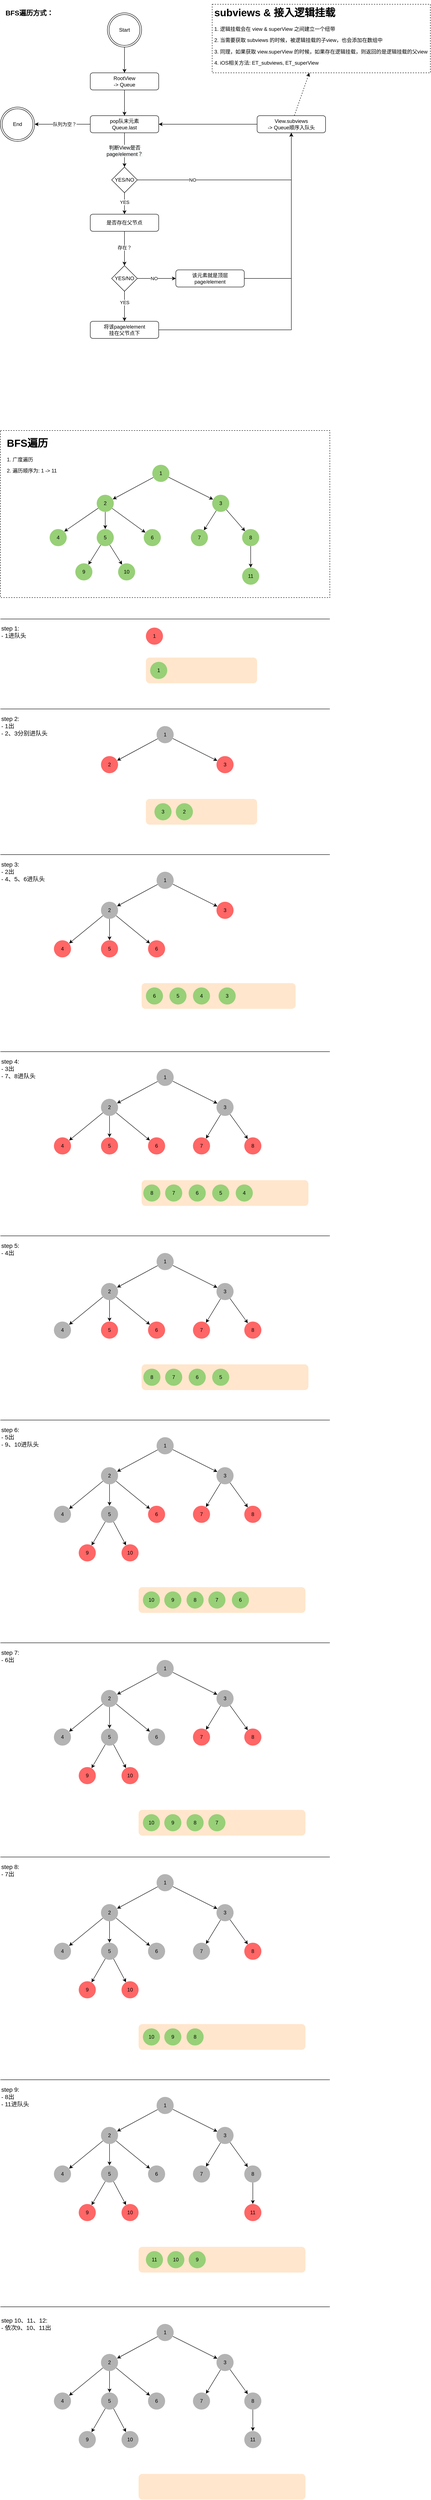 <mxfile version="14.4.6" type="github">
  <diagram id="VYMUzPChVgCTFLQNsk6v" name="Page-1">
    <mxGraphModel dx="2031" dy="2300" grid="1" gridSize="10" guides="1" tooltips="1" connect="1" arrows="1" fold="1" page="1" pageScale="1" pageWidth="827" pageHeight="1169" math="0" shadow="0">
      <root>
        <mxCell id="0" />
        <mxCell id="1" parent="0" />
        <mxCell id="cyA3pmxKQOGwFD6kIu9t-270" value="" style="rounded=0;whiteSpace=wrap;html=1;dashed=1;strokeColor=#000000;fillColor=none;" vertex="1" parent="1">
          <mxGeometry x="40" y="800" width="770" height="390" as="geometry" />
        </mxCell>
        <mxCell id="CzlUhov0SnCZU1POkyCt-3" style="edgeStyle=orthogonalEdgeStyle;rounded=0;orthogonalLoop=1;jettySize=auto;html=1;" parent="1" source="CzlUhov0SnCZU1POkyCt-1" target="CzlUhov0SnCZU1POkyCt-2" edge="1">
          <mxGeometry relative="1" as="geometry" />
        </mxCell>
        <mxCell id="CzlUhov0SnCZU1POkyCt-1" value="Start" style="ellipse;shape=doubleEllipse;whiteSpace=wrap;html=1;aspect=fixed;" parent="1" vertex="1">
          <mxGeometry x="290" y="-175" width="80" height="80" as="geometry" />
        </mxCell>
        <mxCell id="CzlUhov0SnCZU1POkyCt-9" style="edgeStyle=orthogonalEdgeStyle;rounded=0;orthogonalLoop=1;jettySize=auto;html=1;" parent="1" source="CzlUhov0SnCZU1POkyCt-2" target="CzlUhov0SnCZU1POkyCt-4" edge="1">
          <mxGeometry relative="1" as="geometry" />
        </mxCell>
        <mxCell id="CzlUhov0SnCZU1POkyCt-2" value="RootView&lt;br&gt;-&amp;gt; Queue" style="rounded=1;whiteSpace=wrap;html=1;" parent="1" vertex="1">
          <mxGeometry x="250" y="-35" width="160" height="40" as="geometry" />
        </mxCell>
        <mxCell id="CzlUhov0SnCZU1POkyCt-7" style="edgeStyle=orthogonalEdgeStyle;rounded=0;orthogonalLoop=1;jettySize=auto;html=1;" parent="1" source="CzlUhov0SnCZU1POkyCt-4" target="CzlUhov0SnCZU1POkyCt-6" edge="1">
          <mxGeometry relative="1" as="geometry" />
        </mxCell>
        <mxCell id="CzlUhov0SnCZU1POkyCt-8" value="&lt;span style=&quot;font-size: 12px ; font-family: &amp;#34;helvetica&amp;#34; ; background-color: rgb(248 , 249 , 250)&quot;&gt;判断View是否&lt;/span&gt;&lt;br style=&quot;font-size: 12px ; font-family: &amp;#34;helvetica&amp;#34; ; background-color: rgb(248 , 249 , 250)&quot;&gt;&lt;span style=&quot;font-size: 12px ; font-family: &amp;#34;helvetica&amp;#34; ; background-color: rgb(248 , 249 , 250)&quot;&gt;page/element？&lt;/span&gt;" style="edgeLabel;html=1;align=center;verticalAlign=middle;resizable=0;points=[];" parent="CzlUhov0SnCZU1POkyCt-7" vertex="1" connectable="0">
          <mxGeometry x="-0.164" y="-1" relative="1" as="geometry">
            <mxPoint x="1" y="8" as="offset" />
          </mxGeometry>
        </mxCell>
        <mxCell id="CzlUhov0SnCZU1POkyCt-36" style="edgeStyle=elbowEdgeStyle;rounded=0;orthogonalLoop=1;jettySize=auto;elbow=vertical;html=1;" parent="1" source="CzlUhov0SnCZU1POkyCt-4" target="CzlUhov0SnCZU1POkyCt-35" edge="1">
          <mxGeometry relative="1" as="geometry" />
        </mxCell>
        <mxCell id="CzlUhov0SnCZU1POkyCt-37" value="队列为空？" style="edgeLabel;html=1;align=center;verticalAlign=middle;resizable=0;points=[];" parent="CzlUhov0SnCZU1POkyCt-36" vertex="1" connectable="0">
          <mxGeometry x="0.251" relative="1" as="geometry">
            <mxPoint x="21.67" y="-0.33" as="offset" />
          </mxGeometry>
        </mxCell>
        <mxCell id="CzlUhov0SnCZU1POkyCt-4" value="pop队末元素&lt;br&gt;Queue.last" style="rounded=1;whiteSpace=wrap;html=1;" parent="1" vertex="1">
          <mxGeometry x="250" y="65" width="160" height="40" as="geometry" />
        </mxCell>
        <mxCell id="CzlUhov0SnCZU1POkyCt-11" style="rounded=0;orthogonalLoop=1;jettySize=auto;html=1;edgeStyle=elbowEdgeStyle;elbow=vertical;entryX=0.5;entryY=0;entryDx=0;entryDy=0;" parent="1" source="CzlUhov0SnCZU1POkyCt-6" target="CzlUhov0SnCZU1POkyCt-20" edge="1">
          <mxGeometry relative="1" as="geometry">
            <mxPoint x="330" y="295" as="targetPoint" />
          </mxGeometry>
        </mxCell>
        <mxCell id="CzlUhov0SnCZU1POkyCt-12" value="YES" style="edgeLabel;html=1;align=center;verticalAlign=middle;resizable=0;points=[];" parent="CzlUhov0SnCZU1POkyCt-11" vertex="1" connectable="0">
          <mxGeometry x="-0.114" relative="1" as="geometry">
            <mxPoint as="offset" />
          </mxGeometry>
        </mxCell>
        <mxCell id="CzlUhov0SnCZU1POkyCt-52" style="edgeStyle=elbowEdgeStyle;rounded=0;orthogonalLoop=1;jettySize=auto;elbow=vertical;html=1;" parent="1" source="CzlUhov0SnCZU1POkyCt-6" target="CzlUhov0SnCZU1POkyCt-16" edge="1">
          <mxGeometry relative="1" as="geometry">
            <Array as="points">
              <mxPoint x="460" y="215" />
            </Array>
          </mxGeometry>
        </mxCell>
        <mxCell id="CzlUhov0SnCZU1POkyCt-53" value="NO" style="edgeLabel;html=1;align=center;verticalAlign=middle;resizable=0;points=[];" parent="CzlUhov0SnCZU1POkyCt-52" vertex="1" connectable="0">
          <mxGeometry x="-0.453" y="1" relative="1" as="geometry">
            <mxPoint y="1" as="offset" />
          </mxGeometry>
        </mxCell>
        <mxCell id="CzlUhov0SnCZU1POkyCt-6" value="YES/NO" style="rhombus;whiteSpace=wrap;html=1;" parent="1" vertex="1">
          <mxGeometry x="300" y="185" width="60" height="60" as="geometry" />
        </mxCell>
        <mxCell id="CzlUhov0SnCZU1POkyCt-27" style="edgeStyle=elbowEdgeStyle;rounded=0;orthogonalLoop=1;jettySize=auto;elbow=vertical;html=1;" parent="1" source="CzlUhov0SnCZU1POkyCt-16" target="CzlUhov0SnCZU1POkyCt-4" edge="1">
          <mxGeometry relative="1" as="geometry" />
        </mxCell>
        <mxCell id="cyA3pmxKQOGwFD6kIu9t-274" style="edgeStyle=none;rounded=0;orthogonalLoop=1;jettySize=auto;html=1;dashed=1;" edge="1" parent="1" source="CzlUhov0SnCZU1POkyCt-16" target="cyA3pmxKQOGwFD6kIu9t-273">
          <mxGeometry relative="1" as="geometry" />
        </mxCell>
        <mxCell id="CzlUhov0SnCZU1POkyCt-16" value="View.subviews&lt;br&gt;-&amp;gt; Queue顺序入队头" style="rounded=1;whiteSpace=wrap;html=1;" parent="1" vertex="1">
          <mxGeometry x="640" y="65" width="160" height="40" as="geometry" />
        </mxCell>
        <mxCell id="CzlUhov0SnCZU1POkyCt-22" style="edgeStyle=elbowEdgeStyle;rounded=0;orthogonalLoop=1;jettySize=auto;elbow=horizontal;html=1;" parent="1" source="CzlUhov0SnCZU1POkyCt-20" target="CzlUhov0SnCZU1POkyCt-21" edge="1">
          <mxGeometry relative="1" as="geometry" />
        </mxCell>
        <mxCell id="CzlUhov0SnCZU1POkyCt-24" value="存在？" style="edgeLabel;html=1;align=center;verticalAlign=middle;resizable=0;points=[];" parent="CzlUhov0SnCZU1POkyCt-22" vertex="1" connectable="0">
          <mxGeometry x="-0.276" relative="1" as="geometry">
            <mxPoint x="-0.03" y="8.62" as="offset" />
          </mxGeometry>
        </mxCell>
        <mxCell id="CzlUhov0SnCZU1POkyCt-20" value="是否存在父节点" style="rounded=1;whiteSpace=wrap;html=1;" parent="1" vertex="1">
          <mxGeometry x="250" y="295" width="160" height="40" as="geometry" />
        </mxCell>
        <mxCell id="CzlUhov0SnCZU1POkyCt-26" style="edgeStyle=elbowEdgeStyle;rounded=0;orthogonalLoop=1;jettySize=auto;elbow=vertical;html=1;" parent="1" source="CzlUhov0SnCZU1POkyCt-21" target="CzlUhov0SnCZU1POkyCt-25" edge="1">
          <mxGeometry relative="1" as="geometry" />
        </mxCell>
        <mxCell id="CzlUhov0SnCZU1POkyCt-30" value="YES" style="edgeLabel;html=1;align=center;verticalAlign=middle;resizable=0;points=[];" parent="CzlUhov0SnCZU1POkyCt-26" vertex="1" connectable="0">
          <mxGeometry x="-0.379" y="1" relative="1" as="geometry">
            <mxPoint x="-1" y="4.14" as="offset" />
          </mxGeometry>
        </mxCell>
        <mxCell id="CzlUhov0SnCZU1POkyCt-31" style="edgeStyle=elbowEdgeStyle;rounded=0;orthogonalLoop=1;jettySize=auto;elbow=vertical;html=1;" parent="1" source="CzlUhov0SnCZU1POkyCt-21" target="CzlUhov0SnCZU1POkyCt-28" edge="1">
          <mxGeometry relative="1" as="geometry" />
        </mxCell>
        <mxCell id="CzlUhov0SnCZU1POkyCt-32" value="NO" style="edgeLabel;html=1;align=center;verticalAlign=middle;resizable=0;points=[];" parent="CzlUhov0SnCZU1POkyCt-31" vertex="1" connectable="0">
          <mxGeometry x="-0.149" y="-2" relative="1" as="geometry">
            <mxPoint y="-2" as="offset" />
          </mxGeometry>
        </mxCell>
        <mxCell id="CzlUhov0SnCZU1POkyCt-21" value="YES/NO" style="rhombus;whiteSpace=wrap;html=1;" parent="1" vertex="1">
          <mxGeometry x="300" y="415" width="60" height="60" as="geometry" />
        </mxCell>
        <mxCell id="CzlUhov0SnCZU1POkyCt-34" style="edgeStyle=elbowEdgeStyle;rounded=0;orthogonalLoop=1;jettySize=auto;elbow=vertical;html=1;entryX=0.5;entryY=1;entryDx=0;entryDy=0;" parent="1" source="CzlUhov0SnCZU1POkyCt-25" target="CzlUhov0SnCZU1POkyCt-16" edge="1">
          <mxGeometry relative="1" as="geometry">
            <Array as="points">
              <mxPoint x="550" y="565" />
              <mxPoint x="620" y="635" />
              <mxPoint x="530" y="665" />
            </Array>
          </mxGeometry>
        </mxCell>
        <mxCell id="CzlUhov0SnCZU1POkyCt-25" value="将该page/element&lt;br&gt;挂在父节点下" style="rounded=1;whiteSpace=wrap;html=1;" parent="1" vertex="1">
          <mxGeometry x="250" y="545" width="160" height="40" as="geometry" />
        </mxCell>
        <mxCell id="CzlUhov0SnCZU1POkyCt-33" style="edgeStyle=elbowEdgeStyle;rounded=0;orthogonalLoop=1;jettySize=auto;elbow=vertical;html=1;entryX=0.5;entryY=1;entryDx=0;entryDy=0;" parent="1" source="CzlUhov0SnCZU1POkyCt-28" target="CzlUhov0SnCZU1POkyCt-16" edge="1">
          <mxGeometry relative="1" as="geometry">
            <Array as="points">
              <mxPoint x="620" y="445" />
              <mxPoint x="660" y="515" />
              <mxPoint x="680" y="565" />
            </Array>
          </mxGeometry>
        </mxCell>
        <mxCell id="CzlUhov0SnCZU1POkyCt-28" value="该元素就是顶层&lt;br&gt;page/element" style="rounded=1;whiteSpace=wrap;html=1;" parent="1" vertex="1">
          <mxGeometry x="450" y="425" width="160" height="40" as="geometry" />
        </mxCell>
        <mxCell id="CzlUhov0SnCZU1POkyCt-35" value="End" style="ellipse;shape=doubleEllipse;whiteSpace=wrap;html=1;aspect=fixed;" parent="1" vertex="1">
          <mxGeometry x="40" y="45" width="80" height="80" as="geometry" />
        </mxCell>
        <mxCell id="cyA3pmxKQOGwFD6kIu9t-1" value="&lt;b&gt;&lt;font style=&quot;font-size: 16px&quot;&gt;BFS遍历方式：&lt;/font&gt;&lt;/b&gt;" style="text;html=1;strokeColor=none;fillColor=none;align=left;verticalAlign=middle;whiteSpace=wrap;rounded=0;" vertex="1" parent="1">
          <mxGeometry x="50" y="-195" width="140" height="40" as="geometry" />
        </mxCell>
        <mxCell id="cyA3pmxKQOGwFD6kIu9t-2" value="1" style="ellipse;whiteSpace=wrap;html=1;aspect=fixed;strokeColor=none;fillColor=#FF6666;" vertex="1" parent="1">
          <mxGeometry x="380" y="1260" width="40" height="40" as="geometry" />
        </mxCell>
        <mxCell id="cyA3pmxKQOGwFD6kIu9t-4" value="" style="rounded=1;whiteSpace=wrap;html=1;strokeColor=none;fillColor=#FFE6CC;" vertex="1" parent="1">
          <mxGeometry x="380" y="1330" width="260" height="60" as="geometry" />
        </mxCell>
        <mxCell id="cyA3pmxKQOGwFD6kIu9t-6" value="1" style="ellipse;whiteSpace=wrap;html=1;aspect=fixed;strokeColor=none;fillColor=#97D077;" vertex="1" parent="1">
          <mxGeometry x="390" y="1340" width="40" height="40" as="geometry" />
        </mxCell>
        <mxCell id="cyA3pmxKQOGwFD6kIu9t-7" value="&lt;font style=&quot;font-size: 14px&quot;&gt;step 1:&amp;nbsp; &lt;br&gt;- 1进队头&lt;/font&gt;" style="text;html=1;fillColor=none;align=left;verticalAlign=middle;whiteSpace=wrap;rounded=0;dashed=1;" vertex="1" parent="1">
          <mxGeometry x="40" y="1250" width="140" height="40" as="geometry" />
        </mxCell>
        <mxCell id="cyA3pmxKQOGwFD6kIu9t-19" style="rounded=0;orthogonalLoop=1;jettySize=auto;html=1;" edge="1" parent="1" source="cyA3pmxKQOGwFD6kIu9t-8" target="cyA3pmxKQOGwFD6kIu9t-9">
          <mxGeometry relative="1" as="geometry" />
        </mxCell>
        <mxCell id="cyA3pmxKQOGwFD6kIu9t-20" style="edgeStyle=none;rounded=0;orthogonalLoop=1;jettySize=auto;html=1;" edge="1" parent="1" source="cyA3pmxKQOGwFD6kIu9t-8" target="cyA3pmxKQOGwFD6kIu9t-10">
          <mxGeometry relative="1" as="geometry" />
        </mxCell>
        <mxCell id="cyA3pmxKQOGwFD6kIu9t-8" value="1" style="ellipse;whiteSpace=wrap;html=1;aspect=fixed;strokeColor=none;fillColor=#97D077;" vertex="1" parent="1">
          <mxGeometry x="395" y="880" width="40" height="40" as="geometry" />
        </mxCell>
        <mxCell id="cyA3pmxKQOGwFD6kIu9t-21" style="edgeStyle=none;rounded=0;orthogonalLoop=1;jettySize=auto;html=1;entryX=1;entryY=0;entryDx=0;entryDy=0;" edge="1" parent="1" source="cyA3pmxKQOGwFD6kIu9t-9" target="cyA3pmxKQOGwFD6kIu9t-11">
          <mxGeometry relative="1" as="geometry" />
        </mxCell>
        <mxCell id="cyA3pmxKQOGwFD6kIu9t-22" style="edgeStyle=none;rounded=0;orthogonalLoop=1;jettySize=auto;html=1;entryX=0.5;entryY=0;entryDx=0;entryDy=0;" edge="1" parent="1" source="cyA3pmxKQOGwFD6kIu9t-9" target="cyA3pmxKQOGwFD6kIu9t-12">
          <mxGeometry relative="1" as="geometry" />
        </mxCell>
        <mxCell id="cyA3pmxKQOGwFD6kIu9t-23" style="edgeStyle=none;rounded=0;orthogonalLoop=1;jettySize=auto;html=1;" edge="1" parent="1" source="cyA3pmxKQOGwFD6kIu9t-9" target="cyA3pmxKQOGwFD6kIu9t-13">
          <mxGeometry relative="1" as="geometry" />
        </mxCell>
        <mxCell id="cyA3pmxKQOGwFD6kIu9t-9" value="2" style="ellipse;whiteSpace=wrap;html=1;aspect=fixed;strokeColor=none;fillColor=#97D077;" vertex="1" parent="1">
          <mxGeometry x="265" y="950" width="40" height="40" as="geometry" />
        </mxCell>
        <mxCell id="cyA3pmxKQOGwFD6kIu9t-24" style="edgeStyle=none;rounded=0;orthogonalLoop=1;jettySize=auto;html=1;" edge="1" parent="1" source="cyA3pmxKQOGwFD6kIu9t-10" target="cyA3pmxKQOGwFD6kIu9t-14">
          <mxGeometry relative="1" as="geometry" />
        </mxCell>
        <mxCell id="cyA3pmxKQOGwFD6kIu9t-25" style="edgeStyle=none;rounded=0;orthogonalLoop=1;jettySize=auto;html=1;" edge="1" parent="1" source="cyA3pmxKQOGwFD6kIu9t-10" target="cyA3pmxKQOGwFD6kIu9t-15">
          <mxGeometry relative="1" as="geometry" />
        </mxCell>
        <mxCell id="cyA3pmxKQOGwFD6kIu9t-10" value="3" style="ellipse;whiteSpace=wrap;html=1;aspect=fixed;strokeColor=none;fillColor=#97D077;" vertex="1" parent="1">
          <mxGeometry x="535" y="950" width="40" height="40" as="geometry" />
        </mxCell>
        <mxCell id="cyA3pmxKQOGwFD6kIu9t-11" value="4" style="ellipse;whiteSpace=wrap;html=1;aspect=fixed;strokeColor=none;fillColor=#97D077;" vertex="1" parent="1">
          <mxGeometry x="155" y="1030" width="40" height="40" as="geometry" />
        </mxCell>
        <mxCell id="cyA3pmxKQOGwFD6kIu9t-26" style="edgeStyle=none;rounded=0;orthogonalLoop=1;jettySize=auto;html=1;" edge="1" parent="1" source="cyA3pmxKQOGwFD6kIu9t-12" target="cyA3pmxKQOGwFD6kIu9t-16">
          <mxGeometry relative="1" as="geometry" />
        </mxCell>
        <mxCell id="cyA3pmxKQOGwFD6kIu9t-28" style="edgeStyle=none;rounded=0;orthogonalLoop=1;jettySize=auto;html=1;" edge="1" parent="1" source="cyA3pmxKQOGwFD6kIu9t-12" target="cyA3pmxKQOGwFD6kIu9t-17">
          <mxGeometry relative="1" as="geometry" />
        </mxCell>
        <mxCell id="cyA3pmxKQOGwFD6kIu9t-12" value="5" style="ellipse;whiteSpace=wrap;html=1;aspect=fixed;strokeColor=none;fillColor=#97D077;" vertex="1" parent="1">
          <mxGeometry x="265" y="1030" width="40" height="40" as="geometry" />
        </mxCell>
        <mxCell id="cyA3pmxKQOGwFD6kIu9t-13" value="6" style="ellipse;whiteSpace=wrap;html=1;aspect=fixed;strokeColor=none;fillColor=#97D077;" vertex="1" parent="1">
          <mxGeometry x="375" y="1030" width="40" height="40" as="geometry" />
        </mxCell>
        <mxCell id="cyA3pmxKQOGwFD6kIu9t-14" value="7" style="ellipse;whiteSpace=wrap;html=1;aspect=fixed;strokeColor=none;fillColor=#97D077;" vertex="1" parent="1">
          <mxGeometry x="485" y="1030" width="40" height="40" as="geometry" />
        </mxCell>
        <mxCell id="cyA3pmxKQOGwFD6kIu9t-29" style="edgeStyle=none;rounded=0;orthogonalLoop=1;jettySize=auto;html=1;" edge="1" parent="1" source="cyA3pmxKQOGwFD6kIu9t-15" target="cyA3pmxKQOGwFD6kIu9t-18">
          <mxGeometry relative="1" as="geometry" />
        </mxCell>
        <mxCell id="cyA3pmxKQOGwFD6kIu9t-15" value="8" style="ellipse;whiteSpace=wrap;html=1;aspect=fixed;strokeColor=none;fillColor=#97D077;" vertex="1" parent="1">
          <mxGeometry x="605" y="1030" width="40" height="40" as="geometry" />
        </mxCell>
        <mxCell id="cyA3pmxKQOGwFD6kIu9t-16" value="9" style="ellipse;whiteSpace=wrap;html=1;aspect=fixed;strokeColor=none;fillColor=#97D077;" vertex="1" parent="1">
          <mxGeometry x="215" y="1110" width="40" height="40" as="geometry" />
        </mxCell>
        <mxCell id="cyA3pmxKQOGwFD6kIu9t-17" value="10" style="ellipse;whiteSpace=wrap;html=1;aspect=fixed;strokeColor=none;fillColor=#97D077;" vertex="1" parent="1">
          <mxGeometry x="315" y="1110" width="40" height="40" as="geometry" />
        </mxCell>
        <mxCell id="cyA3pmxKQOGwFD6kIu9t-18" value="11" style="ellipse;whiteSpace=wrap;html=1;aspect=fixed;strokeColor=none;fillColor=#97D077;" vertex="1" parent="1">
          <mxGeometry x="605" y="1120" width="40" height="40" as="geometry" />
        </mxCell>
        <mxCell id="cyA3pmxKQOGwFD6kIu9t-30" value="" style="endArrow=none;html=1;" edge="1" parent="1">
          <mxGeometry width="50" height="50" relative="1" as="geometry">
            <mxPoint x="40" y="1240" as="sourcePoint" />
            <mxPoint x="810" y="1240" as="targetPoint" />
          </mxGeometry>
        </mxCell>
        <mxCell id="cyA3pmxKQOGwFD6kIu9t-32" value="" style="rounded=1;whiteSpace=wrap;html=1;strokeColor=none;fillColor=#FFE6CC;" vertex="1" parent="1">
          <mxGeometry x="380" y="1660" width="260" height="60" as="geometry" />
        </mxCell>
        <mxCell id="cyA3pmxKQOGwFD6kIu9t-34" value="&lt;font style=&quot;font-size: 14px&quot;&gt;step 2:&amp;nbsp; &lt;br&gt;- 1出&lt;br&gt;- 2、3分别进队头&lt;/font&gt;" style="text;html=1;fillColor=none;align=left;verticalAlign=middle;whiteSpace=wrap;rounded=0;dashed=1;" vertex="1" parent="1">
          <mxGeometry x="40" y="1460" width="140" height="60" as="geometry" />
        </mxCell>
        <mxCell id="cyA3pmxKQOGwFD6kIu9t-35" value="" style="endArrow=none;html=1;" edge="1" parent="1">
          <mxGeometry width="50" height="50" relative="1" as="geometry">
            <mxPoint x="40" y="1450" as="sourcePoint" />
            <mxPoint x="810" y="1450" as="targetPoint" />
          </mxGeometry>
        </mxCell>
        <mxCell id="cyA3pmxKQOGwFD6kIu9t-36" style="rounded=0;orthogonalLoop=1;jettySize=auto;html=1;" edge="1" parent="1" source="cyA3pmxKQOGwFD6kIu9t-38" target="cyA3pmxKQOGwFD6kIu9t-42">
          <mxGeometry relative="1" as="geometry" />
        </mxCell>
        <mxCell id="cyA3pmxKQOGwFD6kIu9t-37" style="edgeStyle=none;rounded=0;orthogonalLoop=1;jettySize=auto;html=1;" edge="1" parent="1" source="cyA3pmxKQOGwFD6kIu9t-38" target="cyA3pmxKQOGwFD6kIu9t-45">
          <mxGeometry relative="1" as="geometry" />
        </mxCell>
        <mxCell id="cyA3pmxKQOGwFD6kIu9t-38" value="1" style="ellipse;whiteSpace=wrap;html=1;aspect=fixed;strokeColor=none;fillColor=#B3B3B3;" vertex="1" parent="1">
          <mxGeometry x="405" y="1490" width="40" height="40" as="geometry" />
        </mxCell>
        <mxCell id="cyA3pmxKQOGwFD6kIu9t-42" value="2" style="ellipse;whiteSpace=wrap;html=1;aspect=fixed;strokeColor=none;fillColor=#FF6666;" vertex="1" parent="1">
          <mxGeometry x="275" y="1560" width="40" height="40" as="geometry" />
        </mxCell>
        <mxCell id="cyA3pmxKQOGwFD6kIu9t-45" value="3" style="ellipse;whiteSpace=wrap;html=1;aspect=fixed;strokeColor=none;fillColor=#FF6666;" vertex="1" parent="1">
          <mxGeometry x="545" y="1560" width="40" height="40" as="geometry" />
        </mxCell>
        <mxCell id="cyA3pmxKQOGwFD6kIu9t-57" value="2" style="ellipse;whiteSpace=wrap;html=1;aspect=fixed;strokeColor=none;fillColor=#97D077;" vertex="1" parent="1">
          <mxGeometry x="450" y="1670" width="40" height="40" as="geometry" />
        </mxCell>
        <mxCell id="cyA3pmxKQOGwFD6kIu9t-58" value="3" style="ellipse;whiteSpace=wrap;html=1;aspect=fixed;strokeColor=none;fillColor=#97D077;" vertex="1" parent="1">
          <mxGeometry x="400" y="1670" width="40" height="40" as="geometry" />
        </mxCell>
        <mxCell id="cyA3pmxKQOGwFD6kIu9t-59" value="" style="rounded=1;whiteSpace=wrap;html=1;strokeColor=none;fillColor=#FFE6CC;" vertex="1" parent="1">
          <mxGeometry x="370" y="2090" width="360" height="60" as="geometry" />
        </mxCell>
        <mxCell id="cyA3pmxKQOGwFD6kIu9t-60" value="&lt;font style=&quot;font-size: 14px&quot;&gt;step 3:&amp;nbsp; &lt;br&gt;- 2出&lt;br&gt;- 4、5、6进队头&lt;/font&gt;" style="text;html=1;fillColor=none;align=left;verticalAlign=middle;whiteSpace=wrap;rounded=0;dashed=1;" vertex="1" parent="1">
          <mxGeometry x="40" y="1800" width="140" height="60" as="geometry" />
        </mxCell>
        <mxCell id="cyA3pmxKQOGwFD6kIu9t-61" value="" style="endArrow=none;html=1;" edge="1" parent="1">
          <mxGeometry width="50" height="50" relative="1" as="geometry">
            <mxPoint x="40" y="1790" as="sourcePoint" />
            <mxPoint x="810" y="1790" as="targetPoint" />
          </mxGeometry>
        </mxCell>
        <mxCell id="cyA3pmxKQOGwFD6kIu9t-62" style="rounded=0;orthogonalLoop=1;jettySize=auto;html=1;" edge="1" parent="1" source="cyA3pmxKQOGwFD6kIu9t-64" target="cyA3pmxKQOGwFD6kIu9t-65">
          <mxGeometry relative="1" as="geometry" />
        </mxCell>
        <mxCell id="cyA3pmxKQOGwFD6kIu9t-63" style="edgeStyle=none;rounded=0;orthogonalLoop=1;jettySize=auto;html=1;" edge="1" parent="1" source="cyA3pmxKQOGwFD6kIu9t-64" target="cyA3pmxKQOGwFD6kIu9t-66">
          <mxGeometry relative="1" as="geometry" />
        </mxCell>
        <mxCell id="cyA3pmxKQOGwFD6kIu9t-64" value="1" style="ellipse;whiteSpace=wrap;html=1;aspect=fixed;strokeColor=none;fillColor=#B3B3B3;" vertex="1" parent="1">
          <mxGeometry x="405" y="1830" width="40" height="40" as="geometry" />
        </mxCell>
        <mxCell id="cyA3pmxKQOGwFD6kIu9t-72" style="edgeStyle=none;rounded=0;orthogonalLoop=1;jettySize=auto;html=1;" edge="1" parent="1" source="cyA3pmxKQOGwFD6kIu9t-65" target="cyA3pmxKQOGwFD6kIu9t-70">
          <mxGeometry relative="1" as="geometry" />
        </mxCell>
        <mxCell id="cyA3pmxKQOGwFD6kIu9t-73" style="edgeStyle=none;rounded=0;orthogonalLoop=1;jettySize=auto;html=1;" edge="1" parent="1" source="cyA3pmxKQOGwFD6kIu9t-65" target="cyA3pmxKQOGwFD6kIu9t-69">
          <mxGeometry relative="1" as="geometry" />
        </mxCell>
        <mxCell id="cyA3pmxKQOGwFD6kIu9t-74" style="edgeStyle=none;rounded=0;orthogonalLoop=1;jettySize=auto;html=1;" edge="1" parent="1" source="cyA3pmxKQOGwFD6kIu9t-65" target="cyA3pmxKQOGwFD6kIu9t-71">
          <mxGeometry relative="1" as="geometry" />
        </mxCell>
        <mxCell id="cyA3pmxKQOGwFD6kIu9t-65" value="2" style="ellipse;whiteSpace=wrap;html=1;aspect=fixed;strokeColor=none;fillColor=#B3B3B3;" vertex="1" parent="1">
          <mxGeometry x="275" y="1900" width="40" height="40" as="geometry" />
        </mxCell>
        <mxCell id="cyA3pmxKQOGwFD6kIu9t-66" value="3" style="ellipse;whiteSpace=wrap;html=1;aspect=fixed;strokeColor=none;fillColor=#FF6666;" vertex="1" parent="1">
          <mxGeometry x="545" y="1900" width="40" height="40" as="geometry" />
        </mxCell>
        <mxCell id="cyA3pmxKQOGwFD6kIu9t-68" value="3" style="ellipse;whiteSpace=wrap;html=1;aspect=fixed;strokeColor=none;fillColor=#97D077;" vertex="1" parent="1">
          <mxGeometry x="550" y="2100" width="40" height="40" as="geometry" />
        </mxCell>
        <mxCell id="cyA3pmxKQOGwFD6kIu9t-69" value="4" style="ellipse;whiteSpace=wrap;html=1;aspect=fixed;strokeColor=none;fillColor=#FF6666;" vertex="1" parent="1">
          <mxGeometry x="165" y="1990" width="40" height="40" as="geometry" />
        </mxCell>
        <mxCell id="cyA3pmxKQOGwFD6kIu9t-70" value="5" style="ellipse;whiteSpace=wrap;html=1;aspect=fixed;strokeColor=none;fillColor=#FF6666;" vertex="1" parent="1">
          <mxGeometry x="275" y="1990" width="40" height="40" as="geometry" />
        </mxCell>
        <mxCell id="cyA3pmxKQOGwFD6kIu9t-71" value="6" style="ellipse;whiteSpace=wrap;html=1;aspect=fixed;strokeColor=none;fillColor=#FF6666;" vertex="1" parent="1">
          <mxGeometry x="385" y="1990" width="40" height="40" as="geometry" />
        </mxCell>
        <mxCell id="cyA3pmxKQOGwFD6kIu9t-75" value="4" style="ellipse;whiteSpace=wrap;html=1;aspect=fixed;strokeColor=none;fillColor=#97D077;" vertex="1" parent="1">
          <mxGeometry x="490" y="2100" width="40" height="40" as="geometry" />
        </mxCell>
        <mxCell id="cyA3pmxKQOGwFD6kIu9t-76" value="5" style="ellipse;whiteSpace=wrap;html=1;aspect=fixed;strokeColor=none;fillColor=#97D077;" vertex="1" parent="1">
          <mxGeometry x="435" y="2100" width="40" height="40" as="geometry" />
        </mxCell>
        <mxCell id="cyA3pmxKQOGwFD6kIu9t-77" value="6" style="ellipse;whiteSpace=wrap;html=1;aspect=fixed;strokeColor=none;fillColor=#97D077;" vertex="1" parent="1">
          <mxGeometry x="380" y="2100" width="40" height="40" as="geometry" />
        </mxCell>
        <mxCell id="cyA3pmxKQOGwFD6kIu9t-79" value="" style="rounded=1;whiteSpace=wrap;html=1;strokeColor=none;fillColor=#FFE6CC;" vertex="1" parent="1">
          <mxGeometry x="370" y="2550" width="390" height="60" as="geometry" />
        </mxCell>
        <mxCell id="cyA3pmxKQOGwFD6kIu9t-80" value="&lt;font style=&quot;font-size: 14px&quot;&gt;step 4:&amp;nbsp; &lt;br&gt;- 3出&lt;br&gt;- 7、8进队头&lt;/font&gt;" style="text;html=1;fillColor=none;align=left;verticalAlign=middle;whiteSpace=wrap;rounded=0;dashed=1;" vertex="1" parent="1">
          <mxGeometry x="40" y="2260" width="140" height="60" as="geometry" />
        </mxCell>
        <mxCell id="cyA3pmxKQOGwFD6kIu9t-81" value="" style="endArrow=none;html=1;" edge="1" parent="1">
          <mxGeometry width="50" height="50" relative="1" as="geometry">
            <mxPoint x="40" y="2250" as="sourcePoint" />
            <mxPoint x="810" y="2250" as="targetPoint" />
          </mxGeometry>
        </mxCell>
        <mxCell id="cyA3pmxKQOGwFD6kIu9t-82" style="rounded=0;orthogonalLoop=1;jettySize=auto;html=1;" edge="1" parent="1" source="cyA3pmxKQOGwFD6kIu9t-84" target="cyA3pmxKQOGwFD6kIu9t-88">
          <mxGeometry relative="1" as="geometry" />
        </mxCell>
        <mxCell id="cyA3pmxKQOGwFD6kIu9t-83" style="edgeStyle=none;rounded=0;orthogonalLoop=1;jettySize=auto;html=1;" edge="1" parent="1" source="cyA3pmxKQOGwFD6kIu9t-84" target="cyA3pmxKQOGwFD6kIu9t-89">
          <mxGeometry relative="1" as="geometry" />
        </mxCell>
        <mxCell id="cyA3pmxKQOGwFD6kIu9t-84" value="1" style="ellipse;whiteSpace=wrap;html=1;aspect=fixed;strokeColor=none;fillColor=#B3B3B3;" vertex="1" parent="1">
          <mxGeometry x="405" y="2290" width="40" height="40" as="geometry" />
        </mxCell>
        <mxCell id="cyA3pmxKQOGwFD6kIu9t-85" style="edgeStyle=none;rounded=0;orthogonalLoop=1;jettySize=auto;html=1;" edge="1" parent="1" source="cyA3pmxKQOGwFD6kIu9t-88" target="cyA3pmxKQOGwFD6kIu9t-92">
          <mxGeometry relative="1" as="geometry" />
        </mxCell>
        <mxCell id="cyA3pmxKQOGwFD6kIu9t-86" style="edgeStyle=none;rounded=0;orthogonalLoop=1;jettySize=auto;html=1;" edge="1" parent="1" source="cyA3pmxKQOGwFD6kIu9t-88" target="cyA3pmxKQOGwFD6kIu9t-91">
          <mxGeometry relative="1" as="geometry" />
        </mxCell>
        <mxCell id="cyA3pmxKQOGwFD6kIu9t-87" style="edgeStyle=none;rounded=0;orthogonalLoop=1;jettySize=auto;html=1;" edge="1" parent="1" source="cyA3pmxKQOGwFD6kIu9t-88" target="cyA3pmxKQOGwFD6kIu9t-93">
          <mxGeometry relative="1" as="geometry" />
        </mxCell>
        <mxCell id="cyA3pmxKQOGwFD6kIu9t-88" value="2" style="ellipse;whiteSpace=wrap;html=1;aspect=fixed;strokeColor=none;fillColor=#B3B3B3;" vertex="1" parent="1">
          <mxGeometry x="275" y="2360" width="40" height="40" as="geometry" />
        </mxCell>
        <mxCell id="cyA3pmxKQOGwFD6kIu9t-104" style="edgeStyle=none;rounded=0;orthogonalLoop=1;jettySize=auto;html=1;" edge="1" parent="1" source="cyA3pmxKQOGwFD6kIu9t-89" target="cyA3pmxKQOGwFD6kIu9t-97">
          <mxGeometry relative="1" as="geometry" />
        </mxCell>
        <mxCell id="cyA3pmxKQOGwFD6kIu9t-105" style="edgeStyle=none;rounded=0;orthogonalLoop=1;jettySize=auto;html=1;" edge="1" parent="1" source="cyA3pmxKQOGwFD6kIu9t-89" target="cyA3pmxKQOGwFD6kIu9t-98">
          <mxGeometry relative="1" as="geometry" />
        </mxCell>
        <mxCell id="cyA3pmxKQOGwFD6kIu9t-89" value="3" style="ellipse;whiteSpace=wrap;html=1;aspect=fixed;strokeColor=none;fillColor=#B3B3B3;" vertex="1" parent="1">
          <mxGeometry x="545" y="2360" width="40" height="40" as="geometry" />
        </mxCell>
        <mxCell id="cyA3pmxKQOGwFD6kIu9t-91" value="4" style="ellipse;whiteSpace=wrap;html=1;aspect=fixed;strokeColor=none;fillColor=#FF6666;" vertex="1" parent="1">
          <mxGeometry x="165" y="2450" width="40" height="40" as="geometry" />
        </mxCell>
        <mxCell id="cyA3pmxKQOGwFD6kIu9t-92" value="5" style="ellipse;whiteSpace=wrap;html=1;aspect=fixed;strokeColor=none;fillColor=#FF6666;" vertex="1" parent="1">
          <mxGeometry x="275" y="2450" width="40" height="40" as="geometry" />
        </mxCell>
        <mxCell id="cyA3pmxKQOGwFD6kIu9t-93" value="6" style="ellipse;whiteSpace=wrap;html=1;aspect=fixed;strokeColor=none;fillColor=#FF6666;" vertex="1" parent="1">
          <mxGeometry x="385" y="2450" width="40" height="40" as="geometry" />
        </mxCell>
        <mxCell id="cyA3pmxKQOGwFD6kIu9t-94" value="4" style="ellipse;whiteSpace=wrap;html=1;aspect=fixed;strokeColor=none;fillColor=#97D077;" vertex="1" parent="1">
          <mxGeometry x="590" y="2560" width="40" height="40" as="geometry" />
        </mxCell>
        <mxCell id="cyA3pmxKQOGwFD6kIu9t-95" value="5" style="ellipse;whiteSpace=wrap;html=1;aspect=fixed;strokeColor=none;fillColor=#97D077;" vertex="1" parent="1">
          <mxGeometry x="535" y="2560" width="40" height="40" as="geometry" />
        </mxCell>
        <mxCell id="cyA3pmxKQOGwFD6kIu9t-96" value="6" style="ellipse;whiteSpace=wrap;html=1;aspect=fixed;strokeColor=none;fillColor=#97D077;" vertex="1" parent="1">
          <mxGeometry x="480" y="2560" width="40" height="40" as="geometry" />
        </mxCell>
        <mxCell id="cyA3pmxKQOGwFD6kIu9t-97" value="7" style="ellipse;whiteSpace=wrap;html=1;aspect=fixed;strokeColor=none;fillColor=#FF6666;" vertex="1" parent="1">
          <mxGeometry x="490" y="2450" width="40" height="40" as="geometry" />
        </mxCell>
        <mxCell id="cyA3pmxKQOGwFD6kIu9t-98" value="8" style="ellipse;whiteSpace=wrap;html=1;aspect=fixed;strokeColor=none;fillColor=#FF6666;" vertex="1" parent="1">
          <mxGeometry x="610" y="2450" width="40" height="40" as="geometry" />
        </mxCell>
        <mxCell id="cyA3pmxKQOGwFD6kIu9t-106" value="7" style="ellipse;whiteSpace=wrap;html=1;aspect=fixed;strokeColor=none;fillColor=#97D077;" vertex="1" parent="1">
          <mxGeometry x="425" y="2560" width="40" height="40" as="geometry" />
        </mxCell>
        <mxCell id="cyA3pmxKQOGwFD6kIu9t-107" value="8" style="ellipse;whiteSpace=wrap;html=1;aspect=fixed;strokeColor=none;fillColor=#97D077;" vertex="1" parent="1">
          <mxGeometry x="374" y="2560" width="40" height="40" as="geometry" />
        </mxCell>
        <mxCell id="cyA3pmxKQOGwFD6kIu9t-108" value="" style="rounded=1;whiteSpace=wrap;html=1;strokeColor=none;fillColor=#FFE6CC;" vertex="1" parent="1">
          <mxGeometry x="370" y="2980" width="390" height="60" as="geometry" />
        </mxCell>
        <mxCell id="cyA3pmxKQOGwFD6kIu9t-109" value="&lt;font style=&quot;font-size: 14px&quot;&gt;step 5:&amp;nbsp; &lt;br&gt;- 4出&lt;br&gt;&lt;br&gt;&lt;/font&gt;" style="text;html=1;fillColor=none;align=left;verticalAlign=middle;whiteSpace=wrap;rounded=0;dashed=1;" vertex="1" parent="1">
          <mxGeometry x="40" y="2690" width="140" height="60" as="geometry" />
        </mxCell>
        <mxCell id="cyA3pmxKQOGwFD6kIu9t-110" value="" style="endArrow=none;html=1;" edge="1" parent="1">
          <mxGeometry width="50" height="50" relative="1" as="geometry">
            <mxPoint x="40" y="2680" as="sourcePoint" />
            <mxPoint x="810" y="2680" as="targetPoint" />
          </mxGeometry>
        </mxCell>
        <mxCell id="cyA3pmxKQOGwFD6kIu9t-111" style="rounded=0;orthogonalLoop=1;jettySize=auto;html=1;" edge="1" parent="1" source="cyA3pmxKQOGwFD6kIu9t-113" target="cyA3pmxKQOGwFD6kIu9t-117">
          <mxGeometry relative="1" as="geometry" />
        </mxCell>
        <mxCell id="cyA3pmxKQOGwFD6kIu9t-112" style="edgeStyle=none;rounded=0;orthogonalLoop=1;jettySize=auto;html=1;" edge="1" parent="1" source="cyA3pmxKQOGwFD6kIu9t-113" target="cyA3pmxKQOGwFD6kIu9t-120">
          <mxGeometry relative="1" as="geometry" />
        </mxCell>
        <mxCell id="cyA3pmxKQOGwFD6kIu9t-113" value="1" style="ellipse;whiteSpace=wrap;html=1;aspect=fixed;strokeColor=none;fillColor=#B3B3B3;" vertex="1" parent="1">
          <mxGeometry x="405" y="2720" width="40" height="40" as="geometry" />
        </mxCell>
        <mxCell id="cyA3pmxKQOGwFD6kIu9t-114" style="edgeStyle=none;rounded=0;orthogonalLoop=1;jettySize=auto;html=1;" edge="1" parent="1" source="cyA3pmxKQOGwFD6kIu9t-117" target="cyA3pmxKQOGwFD6kIu9t-122">
          <mxGeometry relative="1" as="geometry" />
        </mxCell>
        <mxCell id="cyA3pmxKQOGwFD6kIu9t-115" style="edgeStyle=none;rounded=0;orthogonalLoop=1;jettySize=auto;html=1;" edge="1" parent="1" source="cyA3pmxKQOGwFD6kIu9t-117" target="cyA3pmxKQOGwFD6kIu9t-121">
          <mxGeometry relative="1" as="geometry" />
        </mxCell>
        <mxCell id="cyA3pmxKQOGwFD6kIu9t-116" style="edgeStyle=none;rounded=0;orthogonalLoop=1;jettySize=auto;html=1;" edge="1" parent="1" source="cyA3pmxKQOGwFD6kIu9t-117" target="cyA3pmxKQOGwFD6kIu9t-123">
          <mxGeometry relative="1" as="geometry" />
        </mxCell>
        <mxCell id="cyA3pmxKQOGwFD6kIu9t-117" value="2" style="ellipse;whiteSpace=wrap;html=1;aspect=fixed;strokeColor=none;fillColor=#B3B3B3;" vertex="1" parent="1">
          <mxGeometry x="275" y="2790" width="40" height="40" as="geometry" />
        </mxCell>
        <mxCell id="cyA3pmxKQOGwFD6kIu9t-118" style="edgeStyle=none;rounded=0;orthogonalLoop=1;jettySize=auto;html=1;" edge="1" parent="1" source="cyA3pmxKQOGwFD6kIu9t-120" target="cyA3pmxKQOGwFD6kIu9t-127">
          <mxGeometry relative="1" as="geometry" />
        </mxCell>
        <mxCell id="cyA3pmxKQOGwFD6kIu9t-119" style="edgeStyle=none;rounded=0;orthogonalLoop=1;jettySize=auto;html=1;" edge="1" parent="1" source="cyA3pmxKQOGwFD6kIu9t-120" target="cyA3pmxKQOGwFD6kIu9t-128">
          <mxGeometry relative="1" as="geometry" />
        </mxCell>
        <mxCell id="cyA3pmxKQOGwFD6kIu9t-120" value="3" style="ellipse;whiteSpace=wrap;html=1;aspect=fixed;strokeColor=none;fillColor=#B3B3B3;" vertex="1" parent="1">
          <mxGeometry x="545" y="2790" width="40" height="40" as="geometry" />
        </mxCell>
        <mxCell id="cyA3pmxKQOGwFD6kIu9t-121" value="4" style="ellipse;whiteSpace=wrap;html=1;aspect=fixed;strokeColor=none;fillColor=#B3B3B3;" vertex="1" parent="1">
          <mxGeometry x="165" y="2880" width="40" height="40" as="geometry" />
        </mxCell>
        <mxCell id="cyA3pmxKQOGwFD6kIu9t-122" value="5" style="ellipse;whiteSpace=wrap;html=1;aspect=fixed;strokeColor=none;fillColor=#FF6666;" vertex="1" parent="1">
          <mxGeometry x="275" y="2880" width="40" height="40" as="geometry" />
        </mxCell>
        <mxCell id="cyA3pmxKQOGwFD6kIu9t-123" value="6" style="ellipse;whiteSpace=wrap;html=1;aspect=fixed;strokeColor=none;fillColor=#FF6666;" vertex="1" parent="1">
          <mxGeometry x="385" y="2880" width="40" height="40" as="geometry" />
        </mxCell>
        <mxCell id="cyA3pmxKQOGwFD6kIu9t-125" value="5" style="ellipse;whiteSpace=wrap;html=1;aspect=fixed;strokeColor=none;fillColor=#97D077;" vertex="1" parent="1">
          <mxGeometry x="535" y="2990" width="40" height="40" as="geometry" />
        </mxCell>
        <mxCell id="cyA3pmxKQOGwFD6kIu9t-126" value="6" style="ellipse;whiteSpace=wrap;html=1;aspect=fixed;strokeColor=none;fillColor=#97D077;" vertex="1" parent="1">
          <mxGeometry x="480" y="2990" width="40" height="40" as="geometry" />
        </mxCell>
        <mxCell id="cyA3pmxKQOGwFD6kIu9t-127" value="7" style="ellipse;whiteSpace=wrap;html=1;aspect=fixed;strokeColor=none;fillColor=#FF6666;" vertex="1" parent="1">
          <mxGeometry x="490" y="2880" width="40" height="40" as="geometry" />
        </mxCell>
        <mxCell id="cyA3pmxKQOGwFD6kIu9t-128" value="8" style="ellipse;whiteSpace=wrap;html=1;aspect=fixed;strokeColor=none;fillColor=#FF6666;" vertex="1" parent="1">
          <mxGeometry x="610" y="2880" width="40" height="40" as="geometry" />
        </mxCell>
        <mxCell id="cyA3pmxKQOGwFD6kIu9t-129" value="7" style="ellipse;whiteSpace=wrap;html=1;aspect=fixed;strokeColor=none;fillColor=#97D077;" vertex="1" parent="1">
          <mxGeometry x="425" y="2990" width="40" height="40" as="geometry" />
        </mxCell>
        <mxCell id="cyA3pmxKQOGwFD6kIu9t-130" value="8" style="ellipse;whiteSpace=wrap;html=1;aspect=fixed;strokeColor=none;fillColor=#97D077;" vertex="1" parent="1">
          <mxGeometry x="374" y="2990" width="40" height="40" as="geometry" />
        </mxCell>
        <mxCell id="cyA3pmxKQOGwFD6kIu9t-131" value="" style="rounded=1;whiteSpace=wrap;html=1;strokeColor=none;fillColor=#FFE6CC;" vertex="1" parent="1">
          <mxGeometry x="363" y="3500" width="390" height="60" as="geometry" />
        </mxCell>
        <mxCell id="cyA3pmxKQOGwFD6kIu9t-132" value="&lt;font style=&quot;font-size: 14px&quot;&gt;step 6:&amp;nbsp; &lt;br&gt;- 5出&lt;br&gt;- 9、10进队头&lt;br&gt;&lt;/font&gt;" style="text;html=1;fillColor=none;align=left;verticalAlign=middle;whiteSpace=wrap;rounded=0;dashed=1;" vertex="1" parent="1">
          <mxGeometry x="40" y="3120" width="140" height="60" as="geometry" />
        </mxCell>
        <mxCell id="cyA3pmxKQOGwFD6kIu9t-133" value="" style="endArrow=none;html=1;" edge="1" parent="1">
          <mxGeometry width="50" height="50" relative="1" as="geometry">
            <mxPoint x="40" y="3110" as="sourcePoint" />
            <mxPoint x="810" y="3110" as="targetPoint" />
          </mxGeometry>
        </mxCell>
        <mxCell id="cyA3pmxKQOGwFD6kIu9t-134" style="rounded=0;orthogonalLoop=1;jettySize=auto;html=1;" edge="1" parent="1" source="cyA3pmxKQOGwFD6kIu9t-136" target="cyA3pmxKQOGwFD6kIu9t-140">
          <mxGeometry relative="1" as="geometry" />
        </mxCell>
        <mxCell id="cyA3pmxKQOGwFD6kIu9t-135" style="edgeStyle=none;rounded=0;orthogonalLoop=1;jettySize=auto;html=1;" edge="1" parent="1" source="cyA3pmxKQOGwFD6kIu9t-136" target="cyA3pmxKQOGwFD6kIu9t-143">
          <mxGeometry relative="1" as="geometry" />
        </mxCell>
        <mxCell id="cyA3pmxKQOGwFD6kIu9t-136" value="1" style="ellipse;whiteSpace=wrap;html=1;aspect=fixed;strokeColor=none;fillColor=#B3B3B3;" vertex="1" parent="1">
          <mxGeometry x="405" y="3150" width="40" height="40" as="geometry" />
        </mxCell>
        <mxCell id="cyA3pmxKQOGwFD6kIu9t-137" style="edgeStyle=none;rounded=0;orthogonalLoop=1;jettySize=auto;html=1;" edge="1" parent="1" source="cyA3pmxKQOGwFD6kIu9t-140" target="cyA3pmxKQOGwFD6kIu9t-145">
          <mxGeometry relative="1" as="geometry" />
        </mxCell>
        <mxCell id="cyA3pmxKQOGwFD6kIu9t-138" style="edgeStyle=none;rounded=0;orthogonalLoop=1;jettySize=auto;html=1;" edge="1" parent="1" source="cyA3pmxKQOGwFD6kIu9t-140" target="cyA3pmxKQOGwFD6kIu9t-144">
          <mxGeometry relative="1" as="geometry" />
        </mxCell>
        <mxCell id="cyA3pmxKQOGwFD6kIu9t-139" style="edgeStyle=none;rounded=0;orthogonalLoop=1;jettySize=auto;html=1;" edge="1" parent="1" source="cyA3pmxKQOGwFD6kIu9t-140" target="cyA3pmxKQOGwFD6kIu9t-146">
          <mxGeometry relative="1" as="geometry" />
        </mxCell>
        <mxCell id="cyA3pmxKQOGwFD6kIu9t-140" value="2" style="ellipse;whiteSpace=wrap;html=1;aspect=fixed;strokeColor=none;fillColor=#B3B3B3;" vertex="1" parent="1">
          <mxGeometry x="275" y="3220" width="40" height="40" as="geometry" />
        </mxCell>
        <mxCell id="cyA3pmxKQOGwFD6kIu9t-141" style="edgeStyle=none;rounded=0;orthogonalLoop=1;jettySize=auto;html=1;" edge="1" parent="1" source="cyA3pmxKQOGwFD6kIu9t-143" target="cyA3pmxKQOGwFD6kIu9t-149">
          <mxGeometry relative="1" as="geometry" />
        </mxCell>
        <mxCell id="cyA3pmxKQOGwFD6kIu9t-142" style="edgeStyle=none;rounded=0;orthogonalLoop=1;jettySize=auto;html=1;" edge="1" parent="1" source="cyA3pmxKQOGwFD6kIu9t-143" target="cyA3pmxKQOGwFD6kIu9t-150">
          <mxGeometry relative="1" as="geometry" />
        </mxCell>
        <mxCell id="cyA3pmxKQOGwFD6kIu9t-143" value="3" style="ellipse;whiteSpace=wrap;html=1;aspect=fixed;strokeColor=none;fillColor=#B3B3B3;" vertex="1" parent="1">
          <mxGeometry x="545" y="3220" width="40" height="40" as="geometry" />
        </mxCell>
        <mxCell id="cyA3pmxKQOGwFD6kIu9t-144" value="4" style="ellipse;whiteSpace=wrap;html=1;aspect=fixed;strokeColor=none;fillColor=#B3B3B3;" vertex="1" parent="1">
          <mxGeometry x="165" y="3310" width="40" height="40" as="geometry" />
        </mxCell>
        <mxCell id="cyA3pmxKQOGwFD6kIu9t-156" style="edgeStyle=none;rounded=0;orthogonalLoop=1;jettySize=auto;html=1;" edge="1" parent="1" source="cyA3pmxKQOGwFD6kIu9t-145" target="cyA3pmxKQOGwFD6kIu9t-153">
          <mxGeometry relative="1" as="geometry" />
        </mxCell>
        <mxCell id="cyA3pmxKQOGwFD6kIu9t-157" style="edgeStyle=none;rounded=0;orthogonalLoop=1;jettySize=auto;html=1;" edge="1" parent="1" source="cyA3pmxKQOGwFD6kIu9t-145" target="cyA3pmxKQOGwFD6kIu9t-154">
          <mxGeometry relative="1" as="geometry" />
        </mxCell>
        <mxCell id="cyA3pmxKQOGwFD6kIu9t-145" value="5" style="ellipse;whiteSpace=wrap;html=1;aspect=fixed;strokeColor=none;fillColor=#B3B3B3;" vertex="1" parent="1">
          <mxGeometry x="275" y="3310" width="40" height="40" as="geometry" />
        </mxCell>
        <mxCell id="cyA3pmxKQOGwFD6kIu9t-146" value="6" style="ellipse;whiteSpace=wrap;html=1;aspect=fixed;strokeColor=none;fillColor=#FF6666;" vertex="1" parent="1">
          <mxGeometry x="385" y="3310" width="40" height="40" as="geometry" />
        </mxCell>
        <mxCell id="cyA3pmxKQOGwFD6kIu9t-148" value="6" style="ellipse;whiteSpace=wrap;html=1;aspect=fixed;strokeColor=none;fillColor=#97D077;" vertex="1" parent="1">
          <mxGeometry x="581" y="3510" width="40" height="40" as="geometry" />
        </mxCell>
        <mxCell id="cyA3pmxKQOGwFD6kIu9t-149" value="7" style="ellipse;whiteSpace=wrap;html=1;aspect=fixed;strokeColor=none;fillColor=#FF6666;" vertex="1" parent="1">
          <mxGeometry x="490" y="3310" width="40" height="40" as="geometry" />
        </mxCell>
        <mxCell id="cyA3pmxKQOGwFD6kIu9t-150" value="8" style="ellipse;whiteSpace=wrap;html=1;aspect=fixed;strokeColor=none;fillColor=#FF6666;" vertex="1" parent="1">
          <mxGeometry x="610" y="3310" width="40" height="40" as="geometry" />
        </mxCell>
        <mxCell id="cyA3pmxKQOGwFD6kIu9t-151" value="7" style="ellipse;whiteSpace=wrap;html=1;aspect=fixed;strokeColor=none;fillColor=#97D077;" vertex="1" parent="1">
          <mxGeometry x="526" y="3510" width="40" height="40" as="geometry" />
        </mxCell>
        <mxCell id="cyA3pmxKQOGwFD6kIu9t-152" value="8" style="ellipse;whiteSpace=wrap;html=1;aspect=fixed;strokeColor=none;fillColor=#97D077;" vertex="1" parent="1">
          <mxGeometry x="475" y="3510" width="40" height="40" as="geometry" />
        </mxCell>
        <mxCell id="cyA3pmxKQOGwFD6kIu9t-153" value="9" style="ellipse;whiteSpace=wrap;html=1;aspect=fixed;strokeColor=none;fillColor=#FF6666;" vertex="1" parent="1">
          <mxGeometry x="223" y="3400" width="40" height="40" as="geometry" />
        </mxCell>
        <mxCell id="cyA3pmxKQOGwFD6kIu9t-154" value="10" style="ellipse;whiteSpace=wrap;html=1;aspect=fixed;strokeColor=none;fillColor=#FF6666;" vertex="1" parent="1">
          <mxGeometry x="323" y="3400" width="40" height="40" as="geometry" />
        </mxCell>
        <mxCell id="cyA3pmxKQOGwFD6kIu9t-158" value="9" style="ellipse;whiteSpace=wrap;html=1;aspect=fixed;strokeColor=none;fillColor=#97D077;" vertex="1" parent="1">
          <mxGeometry x="423" y="3510" width="40" height="40" as="geometry" />
        </mxCell>
        <mxCell id="cyA3pmxKQOGwFD6kIu9t-159" value="10" style="ellipse;whiteSpace=wrap;html=1;aspect=fixed;strokeColor=none;fillColor=#97D077;" vertex="1" parent="1">
          <mxGeometry x="373" y="3510" width="40" height="40" as="geometry" />
        </mxCell>
        <mxCell id="cyA3pmxKQOGwFD6kIu9t-160" value="" style="rounded=1;whiteSpace=wrap;html=1;strokeColor=none;fillColor=#FFE6CC;" vertex="1" parent="1">
          <mxGeometry x="363" y="4020" width="390" height="60" as="geometry" />
        </mxCell>
        <mxCell id="cyA3pmxKQOGwFD6kIu9t-161" value="&lt;font style=&quot;font-size: 14px&quot;&gt;step 7:&amp;nbsp; &lt;br&gt;- 6出&lt;br&gt;&lt;br&gt;&lt;/font&gt;" style="text;html=1;fillColor=none;align=left;verticalAlign=middle;whiteSpace=wrap;rounded=0;dashed=1;" vertex="1" parent="1">
          <mxGeometry x="40" y="3640" width="140" height="60" as="geometry" />
        </mxCell>
        <mxCell id="cyA3pmxKQOGwFD6kIu9t-162" value="" style="endArrow=none;html=1;" edge="1" parent="1">
          <mxGeometry width="50" height="50" relative="1" as="geometry">
            <mxPoint x="40" y="3630" as="sourcePoint" />
            <mxPoint x="810" y="3630" as="targetPoint" />
          </mxGeometry>
        </mxCell>
        <mxCell id="cyA3pmxKQOGwFD6kIu9t-163" style="rounded=0;orthogonalLoop=1;jettySize=auto;html=1;" edge="1" parent="1" source="cyA3pmxKQOGwFD6kIu9t-165" target="cyA3pmxKQOGwFD6kIu9t-169">
          <mxGeometry relative="1" as="geometry" />
        </mxCell>
        <mxCell id="cyA3pmxKQOGwFD6kIu9t-164" style="edgeStyle=none;rounded=0;orthogonalLoop=1;jettySize=auto;html=1;" edge="1" parent="1" source="cyA3pmxKQOGwFD6kIu9t-165" target="cyA3pmxKQOGwFD6kIu9t-172">
          <mxGeometry relative="1" as="geometry" />
        </mxCell>
        <mxCell id="cyA3pmxKQOGwFD6kIu9t-165" value="1" style="ellipse;whiteSpace=wrap;html=1;aspect=fixed;strokeColor=none;fillColor=#B3B3B3;" vertex="1" parent="1">
          <mxGeometry x="405" y="3670" width="40" height="40" as="geometry" />
        </mxCell>
        <mxCell id="cyA3pmxKQOGwFD6kIu9t-166" style="edgeStyle=none;rounded=0;orthogonalLoop=1;jettySize=auto;html=1;" edge="1" parent="1" source="cyA3pmxKQOGwFD6kIu9t-169" target="cyA3pmxKQOGwFD6kIu9t-176">
          <mxGeometry relative="1" as="geometry" />
        </mxCell>
        <mxCell id="cyA3pmxKQOGwFD6kIu9t-167" style="edgeStyle=none;rounded=0;orthogonalLoop=1;jettySize=auto;html=1;" edge="1" parent="1" source="cyA3pmxKQOGwFD6kIu9t-169" target="cyA3pmxKQOGwFD6kIu9t-173">
          <mxGeometry relative="1" as="geometry" />
        </mxCell>
        <mxCell id="cyA3pmxKQOGwFD6kIu9t-168" style="edgeStyle=none;rounded=0;orthogonalLoop=1;jettySize=auto;html=1;" edge="1" parent="1" source="cyA3pmxKQOGwFD6kIu9t-169" target="cyA3pmxKQOGwFD6kIu9t-177">
          <mxGeometry relative="1" as="geometry" />
        </mxCell>
        <mxCell id="cyA3pmxKQOGwFD6kIu9t-169" value="2" style="ellipse;whiteSpace=wrap;html=1;aspect=fixed;strokeColor=none;fillColor=#B3B3B3;" vertex="1" parent="1">
          <mxGeometry x="275" y="3740" width="40" height="40" as="geometry" />
        </mxCell>
        <mxCell id="cyA3pmxKQOGwFD6kIu9t-170" style="edgeStyle=none;rounded=0;orthogonalLoop=1;jettySize=auto;html=1;" edge="1" parent="1" source="cyA3pmxKQOGwFD6kIu9t-172" target="cyA3pmxKQOGwFD6kIu9t-179">
          <mxGeometry relative="1" as="geometry" />
        </mxCell>
        <mxCell id="cyA3pmxKQOGwFD6kIu9t-171" style="edgeStyle=none;rounded=0;orthogonalLoop=1;jettySize=auto;html=1;" edge="1" parent="1" source="cyA3pmxKQOGwFD6kIu9t-172" target="cyA3pmxKQOGwFD6kIu9t-180">
          <mxGeometry relative="1" as="geometry" />
        </mxCell>
        <mxCell id="cyA3pmxKQOGwFD6kIu9t-172" value="3" style="ellipse;whiteSpace=wrap;html=1;aspect=fixed;strokeColor=none;fillColor=#B3B3B3;" vertex="1" parent="1">
          <mxGeometry x="545" y="3740" width="40" height="40" as="geometry" />
        </mxCell>
        <mxCell id="cyA3pmxKQOGwFD6kIu9t-173" value="4" style="ellipse;whiteSpace=wrap;html=1;aspect=fixed;strokeColor=none;fillColor=#B3B3B3;" vertex="1" parent="1">
          <mxGeometry x="165" y="3830" width="40" height="40" as="geometry" />
        </mxCell>
        <mxCell id="cyA3pmxKQOGwFD6kIu9t-174" style="edgeStyle=none;rounded=0;orthogonalLoop=1;jettySize=auto;html=1;" edge="1" parent="1" source="cyA3pmxKQOGwFD6kIu9t-176" target="cyA3pmxKQOGwFD6kIu9t-183">
          <mxGeometry relative="1" as="geometry" />
        </mxCell>
        <mxCell id="cyA3pmxKQOGwFD6kIu9t-175" style="edgeStyle=none;rounded=0;orthogonalLoop=1;jettySize=auto;html=1;" edge="1" parent="1" source="cyA3pmxKQOGwFD6kIu9t-176" target="cyA3pmxKQOGwFD6kIu9t-184">
          <mxGeometry relative="1" as="geometry" />
        </mxCell>
        <mxCell id="cyA3pmxKQOGwFD6kIu9t-176" value="5" style="ellipse;whiteSpace=wrap;html=1;aspect=fixed;strokeColor=none;fillColor=#B3B3B3;" vertex="1" parent="1">
          <mxGeometry x="275" y="3830" width="40" height="40" as="geometry" />
        </mxCell>
        <mxCell id="cyA3pmxKQOGwFD6kIu9t-177" value="6" style="ellipse;whiteSpace=wrap;html=1;aspect=fixed;strokeColor=none;fillColor=#B3B3B3;" vertex="1" parent="1">
          <mxGeometry x="385" y="3830" width="40" height="40" as="geometry" />
        </mxCell>
        <mxCell id="cyA3pmxKQOGwFD6kIu9t-179" value="7" style="ellipse;whiteSpace=wrap;html=1;aspect=fixed;strokeColor=none;fillColor=#FF6666;" vertex="1" parent="1">
          <mxGeometry x="490" y="3830" width="40" height="40" as="geometry" />
        </mxCell>
        <mxCell id="cyA3pmxKQOGwFD6kIu9t-180" value="8" style="ellipse;whiteSpace=wrap;html=1;aspect=fixed;strokeColor=none;fillColor=#FF6666;" vertex="1" parent="1">
          <mxGeometry x="610" y="3830" width="40" height="40" as="geometry" />
        </mxCell>
        <mxCell id="cyA3pmxKQOGwFD6kIu9t-181" value="7" style="ellipse;whiteSpace=wrap;html=1;aspect=fixed;strokeColor=none;fillColor=#97D077;" vertex="1" parent="1">
          <mxGeometry x="526" y="4030" width="40" height="40" as="geometry" />
        </mxCell>
        <mxCell id="cyA3pmxKQOGwFD6kIu9t-182" value="8" style="ellipse;whiteSpace=wrap;html=1;aspect=fixed;strokeColor=none;fillColor=#97D077;" vertex="1" parent="1">
          <mxGeometry x="475" y="4030" width="40" height="40" as="geometry" />
        </mxCell>
        <mxCell id="cyA3pmxKQOGwFD6kIu9t-183" value="9" style="ellipse;whiteSpace=wrap;html=1;aspect=fixed;strokeColor=none;fillColor=#FF6666;" vertex="1" parent="1">
          <mxGeometry x="223" y="3920" width="40" height="40" as="geometry" />
        </mxCell>
        <mxCell id="cyA3pmxKQOGwFD6kIu9t-184" value="10" style="ellipse;whiteSpace=wrap;html=1;aspect=fixed;strokeColor=none;fillColor=#FF6666;" vertex="1" parent="1">
          <mxGeometry x="323" y="3920" width="40" height="40" as="geometry" />
        </mxCell>
        <mxCell id="cyA3pmxKQOGwFD6kIu9t-185" value="9" style="ellipse;whiteSpace=wrap;html=1;aspect=fixed;strokeColor=none;fillColor=#97D077;" vertex="1" parent="1">
          <mxGeometry x="423" y="4030" width="40" height="40" as="geometry" />
        </mxCell>
        <mxCell id="cyA3pmxKQOGwFD6kIu9t-186" value="10" style="ellipse;whiteSpace=wrap;html=1;aspect=fixed;strokeColor=none;fillColor=#97D077;" vertex="1" parent="1">
          <mxGeometry x="373" y="4030" width="40" height="40" as="geometry" />
        </mxCell>
        <mxCell id="cyA3pmxKQOGwFD6kIu9t-187" value="" style="rounded=1;whiteSpace=wrap;html=1;strokeColor=none;fillColor=#FFE6CC;" vertex="1" parent="1">
          <mxGeometry x="363" y="4520" width="390" height="60" as="geometry" />
        </mxCell>
        <mxCell id="cyA3pmxKQOGwFD6kIu9t-188" value="&lt;font style=&quot;font-size: 14px&quot;&gt;step 8:&amp;nbsp; &lt;br&gt;- 7出&lt;br&gt;&lt;br&gt;&lt;/font&gt;" style="text;html=1;fillColor=none;align=left;verticalAlign=middle;whiteSpace=wrap;rounded=0;dashed=1;" vertex="1" parent="1">
          <mxGeometry x="40" y="4140" width="140" height="60" as="geometry" />
        </mxCell>
        <mxCell id="cyA3pmxKQOGwFD6kIu9t-189" value="" style="endArrow=none;html=1;" edge="1" parent="1">
          <mxGeometry width="50" height="50" relative="1" as="geometry">
            <mxPoint x="40" y="4130" as="sourcePoint" />
            <mxPoint x="810" y="4130" as="targetPoint" />
          </mxGeometry>
        </mxCell>
        <mxCell id="cyA3pmxKQOGwFD6kIu9t-190" style="rounded=0;orthogonalLoop=1;jettySize=auto;html=1;" edge="1" parent="1" source="cyA3pmxKQOGwFD6kIu9t-192" target="cyA3pmxKQOGwFD6kIu9t-196">
          <mxGeometry relative="1" as="geometry" />
        </mxCell>
        <mxCell id="cyA3pmxKQOGwFD6kIu9t-191" style="edgeStyle=none;rounded=0;orthogonalLoop=1;jettySize=auto;html=1;" edge="1" parent="1" source="cyA3pmxKQOGwFD6kIu9t-192" target="cyA3pmxKQOGwFD6kIu9t-199">
          <mxGeometry relative="1" as="geometry" />
        </mxCell>
        <mxCell id="cyA3pmxKQOGwFD6kIu9t-192" value="1" style="ellipse;whiteSpace=wrap;html=1;aspect=fixed;strokeColor=none;fillColor=#B3B3B3;" vertex="1" parent="1">
          <mxGeometry x="405" y="4170" width="40" height="40" as="geometry" />
        </mxCell>
        <mxCell id="cyA3pmxKQOGwFD6kIu9t-193" style="edgeStyle=none;rounded=0;orthogonalLoop=1;jettySize=auto;html=1;" edge="1" parent="1" source="cyA3pmxKQOGwFD6kIu9t-196" target="cyA3pmxKQOGwFD6kIu9t-203">
          <mxGeometry relative="1" as="geometry" />
        </mxCell>
        <mxCell id="cyA3pmxKQOGwFD6kIu9t-194" style="edgeStyle=none;rounded=0;orthogonalLoop=1;jettySize=auto;html=1;" edge="1" parent="1" source="cyA3pmxKQOGwFD6kIu9t-196" target="cyA3pmxKQOGwFD6kIu9t-200">
          <mxGeometry relative="1" as="geometry" />
        </mxCell>
        <mxCell id="cyA3pmxKQOGwFD6kIu9t-195" style="edgeStyle=none;rounded=0;orthogonalLoop=1;jettySize=auto;html=1;" edge="1" parent="1" source="cyA3pmxKQOGwFD6kIu9t-196" target="cyA3pmxKQOGwFD6kIu9t-204">
          <mxGeometry relative="1" as="geometry" />
        </mxCell>
        <mxCell id="cyA3pmxKQOGwFD6kIu9t-196" value="2" style="ellipse;whiteSpace=wrap;html=1;aspect=fixed;strokeColor=none;fillColor=#B3B3B3;" vertex="1" parent="1">
          <mxGeometry x="275" y="4240" width="40" height="40" as="geometry" />
        </mxCell>
        <mxCell id="cyA3pmxKQOGwFD6kIu9t-197" style="edgeStyle=none;rounded=0;orthogonalLoop=1;jettySize=auto;html=1;" edge="1" parent="1" source="cyA3pmxKQOGwFD6kIu9t-199" target="cyA3pmxKQOGwFD6kIu9t-205">
          <mxGeometry relative="1" as="geometry" />
        </mxCell>
        <mxCell id="cyA3pmxKQOGwFD6kIu9t-198" style="edgeStyle=none;rounded=0;orthogonalLoop=1;jettySize=auto;html=1;" edge="1" parent="1" source="cyA3pmxKQOGwFD6kIu9t-199" target="cyA3pmxKQOGwFD6kIu9t-206">
          <mxGeometry relative="1" as="geometry" />
        </mxCell>
        <mxCell id="cyA3pmxKQOGwFD6kIu9t-199" value="3" style="ellipse;whiteSpace=wrap;html=1;aspect=fixed;strokeColor=none;fillColor=#B3B3B3;" vertex="1" parent="1">
          <mxGeometry x="545" y="4240" width="40" height="40" as="geometry" />
        </mxCell>
        <mxCell id="cyA3pmxKQOGwFD6kIu9t-200" value="4" style="ellipse;whiteSpace=wrap;html=1;aspect=fixed;strokeColor=none;fillColor=#B3B3B3;" vertex="1" parent="1">
          <mxGeometry x="165" y="4330" width="40" height="40" as="geometry" />
        </mxCell>
        <mxCell id="cyA3pmxKQOGwFD6kIu9t-201" style="edgeStyle=none;rounded=0;orthogonalLoop=1;jettySize=auto;html=1;" edge="1" parent="1" source="cyA3pmxKQOGwFD6kIu9t-203" target="cyA3pmxKQOGwFD6kIu9t-209">
          <mxGeometry relative="1" as="geometry" />
        </mxCell>
        <mxCell id="cyA3pmxKQOGwFD6kIu9t-202" style="edgeStyle=none;rounded=0;orthogonalLoop=1;jettySize=auto;html=1;" edge="1" parent="1" source="cyA3pmxKQOGwFD6kIu9t-203" target="cyA3pmxKQOGwFD6kIu9t-210">
          <mxGeometry relative="1" as="geometry" />
        </mxCell>
        <mxCell id="cyA3pmxKQOGwFD6kIu9t-203" value="5" style="ellipse;whiteSpace=wrap;html=1;aspect=fixed;strokeColor=none;fillColor=#B3B3B3;" vertex="1" parent="1">
          <mxGeometry x="275" y="4330" width="40" height="40" as="geometry" />
        </mxCell>
        <mxCell id="cyA3pmxKQOGwFD6kIu9t-204" value="6" style="ellipse;whiteSpace=wrap;html=1;aspect=fixed;strokeColor=none;fillColor=#B3B3B3;" vertex="1" parent="1">
          <mxGeometry x="385" y="4330" width="40" height="40" as="geometry" />
        </mxCell>
        <mxCell id="cyA3pmxKQOGwFD6kIu9t-205" value="7" style="ellipse;whiteSpace=wrap;html=1;aspect=fixed;strokeColor=none;fillColor=#B3B3B3;" vertex="1" parent="1">
          <mxGeometry x="490" y="4330" width="40" height="40" as="geometry" />
        </mxCell>
        <mxCell id="cyA3pmxKQOGwFD6kIu9t-206" value="8" style="ellipse;whiteSpace=wrap;html=1;aspect=fixed;strokeColor=none;fillColor=#FF6666;" vertex="1" parent="1">
          <mxGeometry x="610" y="4330" width="40" height="40" as="geometry" />
        </mxCell>
        <mxCell id="cyA3pmxKQOGwFD6kIu9t-208" value="8" style="ellipse;whiteSpace=wrap;html=1;aspect=fixed;strokeColor=none;fillColor=#97D077;" vertex="1" parent="1">
          <mxGeometry x="475" y="4530" width="40" height="40" as="geometry" />
        </mxCell>
        <mxCell id="cyA3pmxKQOGwFD6kIu9t-209" value="9" style="ellipse;whiteSpace=wrap;html=1;aspect=fixed;strokeColor=none;fillColor=#FF6666;" vertex="1" parent="1">
          <mxGeometry x="223" y="4420" width="40" height="40" as="geometry" />
        </mxCell>
        <mxCell id="cyA3pmxKQOGwFD6kIu9t-210" value="10" style="ellipse;whiteSpace=wrap;html=1;aspect=fixed;strokeColor=none;fillColor=#FF6666;" vertex="1" parent="1">
          <mxGeometry x="323" y="4420" width="40" height="40" as="geometry" />
        </mxCell>
        <mxCell id="cyA3pmxKQOGwFD6kIu9t-211" value="9" style="ellipse;whiteSpace=wrap;html=1;aspect=fixed;strokeColor=none;fillColor=#97D077;" vertex="1" parent="1">
          <mxGeometry x="423" y="4530" width="40" height="40" as="geometry" />
        </mxCell>
        <mxCell id="cyA3pmxKQOGwFD6kIu9t-212" value="10" style="ellipse;whiteSpace=wrap;html=1;aspect=fixed;strokeColor=none;fillColor=#97D077;" vertex="1" parent="1">
          <mxGeometry x="373" y="4530" width="40" height="40" as="geometry" />
        </mxCell>
        <mxCell id="cyA3pmxKQOGwFD6kIu9t-213" value="" style="rounded=1;whiteSpace=wrap;html=1;strokeColor=none;fillColor=#FFE6CC;" vertex="1" parent="1">
          <mxGeometry x="363" y="5040" width="390" height="60" as="geometry" />
        </mxCell>
        <mxCell id="cyA3pmxKQOGwFD6kIu9t-214" value="&lt;font style=&quot;font-size: 14px&quot;&gt;step 9:&amp;nbsp; &lt;br&gt;- 8出&lt;br&gt;- 11进队头&lt;br&gt;&lt;/font&gt;" style="text;html=1;fillColor=none;align=left;verticalAlign=middle;whiteSpace=wrap;rounded=0;dashed=1;" vertex="1" parent="1">
          <mxGeometry x="40" y="4660" width="140" height="60" as="geometry" />
        </mxCell>
        <mxCell id="cyA3pmxKQOGwFD6kIu9t-215" value="" style="endArrow=none;html=1;" edge="1" parent="1">
          <mxGeometry width="50" height="50" relative="1" as="geometry">
            <mxPoint x="40" y="4650" as="sourcePoint" />
            <mxPoint x="810" y="4650" as="targetPoint" />
          </mxGeometry>
        </mxCell>
        <mxCell id="cyA3pmxKQOGwFD6kIu9t-216" style="rounded=0;orthogonalLoop=1;jettySize=auto;html=1;" edge="1" parent="1" source="cyA3pmxKQOGwFD6kIu9t-218" target="cyA3pmxKQOGwFD6kIu9t-222">
          <mxGeometry relative="1" as="geometry" />
        </mxCell>
        <mxCell id="cyA3pmxKQOGwFD6kIu9t-217" style="edgeStyle=none;rounded=0;orthogonalLoop=1;jettySize=auto;html=1;" edge="1" parent="1" source="cyA3pmxKQOGwFD6kIu9t-218" target="cyA3pmxKQOGwFD6kIu9t-225">
          <mxGeometry relative="1" as="geometry" />
        </mxCell>
        <mxCell id="cyA3pmxKQOGwFD6kIu9t-218" value="1" style="ellipse;whiteSpace=wrap;html=1;aspect=fixed;strokeColor=none;fillColor=#B3B3B3;" vertex="1" parent="1">
          <mxGeometry x="405" y="4690" width="40" height="40" as="geometry" />
        </mxCell>
        <mxCell id="cyA3pmxKQOGwFD6kIu9t-219" style="edgeStyle=none;rounded=0;orthogonalLoop=1;jettySize=auto;html=1;" edge="1" parent="1" source="cyA3pmxKQOGwFD6kIu9t-222" target="cyA3pmxKQOGwFD6kIu9t-229">
          <mxGeometry relative="1" as="geometry" />
        </mxCell>
        <mxCell id="cyA3pmxKQOGwFD6kIu9t-220" style="edgeStyle=none;rounded=0;orthogonalLoop=1;jettySize=auto;html=1;" edge="1" parent="1" source="cyA3pmxKQOGwFD6kIu9t-222" target="cyA3pmxKQOGwFD6kIu9t-226">
          <mxGeometry relative="1" as="geometry" />
        </mxCell>
        <mxCell id="cyA3pmxKQOGwFD6kIu9t-221" style="edgeStyle=none;rounded=0;orthogonalLoop=1;jettySize=auto;html=1;" edge="1" parent="1" source="cyA3pmxKQOGwFD6kIu9t-222" target="cyA3pmxKQOGwFD6kIu9t-230">
          <mxGeometry relative="1" as="geometry" />
        </mxCell>
        <mxCell id="cyA3pmxKQOGwFD6kIu9t-222" value="2" style="ellipse;whiteSpace=wrap;html=1;aspect=fixed;strokeColor=none;fillColor=#B3B3B3;" vertex="1" parent="1">
          <mxGeometry x="275" y="4760" width="40" height="40" as="geometry" />
        </mxCell>
        <mxCell id="cyA3pmxKQOGwFD6kIu9t-223" style="edgeStyle=none;rounded=0;orthogonalLoop=1;jettySize=auto;html=1;" edge="1" parent="1" source="cyA3pmxKQOGwFD6kIu9t-225" target="cyA3pmxKQOGwFD6kIu9t-231">
          <mxGeometry relative="1" as="geometry" />
        </mxCell>
        <mxCell id="cyA3pmxKQOGwFD6kIu9t-224" style="edgeStyle=none;rounded=0;orthogonalLoop=1;jettySize=auto;html=1;" edge="1" parent="1" source="cyA3pmxKQOGwFD6kIu9t-225" target="cyA3pmxKQOGwFD6kIu9t-232">
          <mxGeometry relative="1" as="geometry" />
        </mxCell>
        <mxCell id="cyA3pmxKQOGwFD6kIu9t-225" value="3" style="ellipse;whiteSpace=wrap;html=1;aspect=fixed;strokeColor=none;fillColor=#B3B3B3;" vertex="1" parent="1">
          <mxGeometry x="545" y="4760" width="40" height="40" as="geometry" />
        </mxCell>
        <mxCell id="cyA3pmxKQOGwFD6kIu9t-226" value="4" style="ellipse;whiteSpace=wrap;html=1;aspect=fixed;strokeColor=none;fillColor=#B3B3B3;" vertex="1" parent="1">
          <mxGeometry x="165" y="4850" width="40" height="40" as="geometry" />
        </mxCell>
        <mxCell id="cyA3pmxKQOGwFD6kIu9t-227" style="edgeStyle=none;rounded=0;orthogonalLoop=1;jettySize=auto;html=1;" edge="1" parent="1" source="cyA3pmxKQOGwFD6kIu9t-229" target="cyA3pmxKQOGwFD6kIu9t-234">
          <mxGeometry relative="1" as="geometry" />
        </mxCell>
        <mxCell id="cyA3pmxKQOGwFD6kIu9t-228" style="edgeStyle=none;rounded=0;orthogonalLoop=1;jettySize=auto;html=1;" edge="1" parent="1" source="cyA3pmxKQOGwFD6kIu9t-229" target="cyA3pmxKQOGwFD6kIu9t-235">
          <mxGeometry relative="1" as="geometry" />
        </mxCell>
        <mxCell id="cyA3pmxKQOGwFD6kIu9t-229" value="5" style="ellipse;whiteSpace=wrap;html=1;aspect=fixed;strokeColor=none;fillColor=#B3B3B3;" vertex="1" parent="1">
          <mxGeometry x="275" y="4850" width="40" height="40" as="geometry" />
        </mxCell>
        <mxCell id="cyA3pmxKQOGwFD6kIu9t-230" value="6" style="ellipse;whiteSpace=wrap;html=1;aspect=fixed;strokeColor=none;fillColor=#B3B3B3;" vertex="1" parent="1">
          <mxGeometry x="385" y="4850" width="40" height="40" as="geometry" />
        </mxCell>
        <mxCell id="cyA3pmxKQOGwFD6kIu9t-231" value="7" style="ellipse;whiteSpace=wrap;html=1;aspect=fixed;strokeColor=none;fillColor=#B3B3B3;" vertex="1" parent="1">
          <mxGeometry x="490" y="4850" width="40" height="40" as="geometry" />
        </mxCell>
        <mxCell id="cyA3pmxKQOGwFD6kIu9t-241" style="edgeStyle=none;rounded=0;orthogonalLoop=1;jettySize=auto;html=1;" edge="1" parent="1" source="cyA3pmxKQOGwFD6kIu9t-232" target="cyA3pmxKQOGwFD6kIu9t-240">
          <mxGeometry relative="1" as="geometry" />
        </mxCell>
        <mxCell id="cyA3pmxKQOGwFD6kIu9t-232" value="8" style="ellipse;whiteSpace=wrap;html=1;aspect=fixed;strokeColor=none;fillColor=#B3B3B3;" vertex="1" parent="1">
          <mxGeometry x="610" y="4850" width="40" height="40" as="geometry" />
        </mxCell>
        <mxCell id="cyA3pmxKQOGwFD6kIu9t-234" value="9" style="ellipse;whiteSpace=wrap;html=1;aspect=fixed;strokeColor=none;fillColor=#FF6666;" vertex="1" parent="1">
          <mxGeometry x="223" y="4940" width="40" height="40" as="geometry" />
        </mxCell>
        <mxCell id="cyA3pmxKQOGwFD6kIu9t-235" value="10" style="ellipse;whiteSpace=wrap;html=1;aspect=fixed;strokeColor=none;fillColor=#FF6666;" vertex="1" parent="1">
          <mxGeometry x="323" y="4940" width="40" height="40" as="geometry" />
        </mxCell>
        <mxCell id="cyA3pmxKQOGwFD6kIu9t-236" value="9" style="ellipse;whiteSpace=wrap;html=1;aspect=fixed;strokeColor=none;fillColor=#97D077;" vertex="1" parent="1">
          <mxGeometry x="480" y="5050" width="40" height="40" as="geometry" />
        </mxCell>
        <mxCell id="cyA3pmxKQOGwFD6kIu9t-237" value="10" style="ellipse;whiteSpace=wrap;html=1;aspect=fixed;strokeColor=none;fillColor=#97D077;" vertex="1" parent="1">
          <mxGeometry x="430" y="5050" width="40" height="40" as="geometry" />
        </mxCell>
        <mxCell id="cyA3pmxKQOGwFD6kIu9t-240" value="11" style="ellipse;whiteSpace=wrap;html=1;aspect=fixed;strokeColor=none;fillColor=#FF6666;" vertex="1" parent="1">
          <mxGeometry x="610" y="4940" width="40" height="40" as="geometry" />
        </mxCell>
        <mxCell id="cyA3pmxKQOGwFD6kIu9t-242" value="11" style="ellipse;whiteSpace=wrap;html=1;aspect=fixed;strokeColor=none;fillColor=#97D077;" vertex="1" parent="1">
          <mxGeometry x="380" y="5050" width="40" height="40" as="geometry" />
        </mxCell>
        <mxCell id="cyA3pmxKQOGwFD6kIu9t-243" value="" style="rounded=1;whiteSpace=wrap;html=1;strokeColor=none;fillColor=#FFE6CC;" vertex="1" parent="1">
          <mxGeometry x="363" y="5570" width="390" height="60" as="geometry" />
        </mxCell>
        <mxCell id="cyA3pmxKQOGwFD6kIu9t-244" value="&lt;font style=&quot;font-size: 14px&quot;&gt;step 10、11、12:&amp;nbsp; &lt;br&gt;- 依次9、10、11出&lt;br&gt;&lt;/font&gt;" style="text;html=1;fillColor=none;align=left;verticalAlign=middle;whiteSpace=wrap;rounded=0;dashed=1;" vertex="1" parent="1">
          <mxGeometry x="40" y="5190" width="140" height="60" as="geometry" />
        </mxCell>
        <mxCell id="cyA3pmxKQOGwFD6kIu9t-245" value="" style="endArrow=none;html=1;" edge="1" parent="1">
          <mxGeometry width="50" height="50" relative="1" as="geometry">
            <mxPoint x="40" y="5180" as="sourcePoint" />
            <mxPoint x="810" y="5180" as="targetPoint" />
          </mxGeometry>
        </mxCell>
        <mxCell id="cyA3pmxKQOGwFD6kIu9t-246" style="rounded=0;orthogonalLoop=1;jettySize=auto;html=1;" edge="1" parent="1" source="cyA3pmxKQOGwFD6kIu9t-248" target="cyA3pmxKQOGwFD6kIu9t-252">
          <mxGeometry relative="1" as="geometry" />
        </mxCell>
        <mxCell id="cyA3pmxKQOGwFD6kIu9t-247" style="edgeStyle=none;rounded=0;orthogonalLoop=1;jettySize=auto;html=1;" edge="1" parent="1" source="cyA3pmxKQOGwFD6kIu9t-248" target="cyA3pmxKQOGwFD6kIu9t-255">
          <mxGeometry relative="1" as="geometry" />
        </mxCell>
        <mxCell id="cyA3pmxKQOGwFD6kIu9t-248" value="1" style="ellipse;whiteSpace=wrap;html=1;aspect=fixed;strokeColor=none;fillColor=#B3B3B3;" vertex="1" parent="1">
          <mxGeometry x="405" y="5220" width="40" height="40" as="geometry" />
        </mxCell>
        <mxCell id="cyA3pmxKQOGwFD6kIu9t-249" style="edgeStyle=none;rounded=0;orthogonalLoop=1;jettySize=auto;html=1;" edge="1" parent="1" source="cyA3pmxKQOGwFD6kIu9t-252" target="cyA3pmxKQOGwFD6kIu9t-259">
          <mxGeometry relative="1" as="geometry" />
        </mxCell>
        <mxCell id="cyA3pmxKQOGwFD6kIu9t-250" style="edgeStyle=none;rounded=0;orthogonalLoop=1;jettySize=auto;html=1;" edge="1" parent="1" source="cyA3pmxKQOGwFD6kIu9t-252" target="cyA3pmxKQOGwFD6kIu9t-256">
          <mxGeometry relative="1" as="geometry" />
        </mxCell>
        <mxCell id="cyA3pmxKQOGwFD6kIu9t-251" style="edgeStyle=none;rounded=0;orthogonalLoop=1;jettySize=auto;html=1;" edge="1" parent="1" source="cyA3pmxKQOGwFD6kIu9t-252" target="cyA3pmxKQOGwFD6kIu9t-260">
          <mxGeometry relative="1" as="geometry" />
        </mxCell>
        <mxCell id="cyA3pmxKQOGwFD6kIu9t-252" value="2" style="ellipse;whiteSpace=wrap;html=1;aspect=fixed;strokeColor=none;fillColor=#B3B3B3;" vertex="1" parent="1">
          <mxGeometry x="275" y="5290" width="40" height="40" as="geometry" />
        </mxCell>
        <mxCell id="cyA3pmxKQOGwFD6kIu9t-253" style="edgeStyle=none;rounded=0;orthogonalLoop=1;jettySize=auto;html=1;" edge="1" parent="1" source="cyA3pmxKQOGwFD6kIu9t-255" target="cyA3pmxKQOGwFD6kIu9t-261">
          <mxGeometry relative="1" as="geometry" />
        </mxCell>
        <mxCell id="cyA3pmxKQOGwFD6kIu9t-254" style="edgeStyle=none;rounded=0;orthogonalLoop=1;jettySize=auto;html=1;" edge="1" parent="1" source="cyA3pmxKQOGwFD6kIu9t-255" target="cyA3pmxKQOGwFD6kIu9t-263">
          <mxGeometry relative="1" as="geometry" />
        </mxCell>
        <mxCell id="cyA3pmxKQOGwFD6kIu9t-255" value="3" style="ellipse;whiteSpace=wrap;html=1;aspect=fixed;strokeColor=none;fillColor=#B3B3B3;" vertex="1" parent="1">
          <mxGeometry x="545" y="5290" width="40" height="40" as="geometry" />
        </mxCell>
        <mxCell id="cyA3pmxKQOGwFD6kIu9t-256" value="4" style="ellipse;whiteSpace=wrap;html=1;aspect=fixed;strokeColor=none;fillColor=#B3B3B3;" vertex="1" parent="1">
          <mxGeometry x="165" y="5380" width="40" height="40" as="geometry" />
        </mxCell>
        <mxCell id="cyA3pmxKQOGwFD6kIu9t-257" style="edgeStyle=none;rounded=0;orthogonalLoop=1;jettySize=auto;html=1;" edge="1" parent="1" source="cyA3pmxKQOGwFD6kIu9t-259" target="cyA3pmxKQOGwFD6kIu9t-264">
          <mxGeometry relative="1" as="geometry" />
        </mxCell>
        <mxCell id="cyA3pmxKQOGwFD6kIu9t-258" style="edgeStyle=none;rounded=0;orthogonalLoop=1;jettySize=auto;html=1;" edge="1" parent="1" source="cyA3pmxKQOGwFD6kIu9t-259" target="cyA3pmxKQOGwFD6kIu9t-265">
          <mxGeometry relative="1" as="geometry" />
        </mxCell>
        <mxCell id="cyA3pmxKQOGwFD6kIu9t-259" value="5" style="ellipse;whiteSpace=wrap;html=1;aspect=fixed;strokeColor=none;fillColor=#B3B3B3;" vertex="1" parent="1">
          <mxGeometry x="275" y="5380" width="40" height="40" as="geometry" />
        </mxCell>
        <mxCell id="cyA3pmxKQOGwFD6kIu9t-260" value="6" style="ellipse;whiteSpace=wrap;html=1;aspect=fixed;strokeColor=none;fillColor=#B3B3B3;" vertex="1" parent="1">
          <mxGeometry x="385" y="5380" width="40" height="40" as="geometry" />
        </mxCell>
        <mxCell id="cyA3pmxKQOGwFD6kIu9t-261" value="7" style="ellipse;whiteSpace=wrap;html=1;aspect=fixed;strokeColor=none;fillColor=#B3B3B3;" vertex="1" parent="1">
          <mxGeometry x="490" y="5380" width="40" height="40" as="geometry" />
        </mxCell>
        <mxCell id="cyA3pmxKQOGwFD6kIu9t-262" style="edgeStyle=none;rounded=0;orthogonalLoop=1;jettySize=auto;html=1;" edge="1" parent="1" source="cyA3pmxKQOGwFD6kIu9t-263" target="cyA3pmxKQOGwFD6kIu9t-268">
          <mxGeometry relative="1" as="geometry" />
        </mxCell>
        <mxCell id="cyA3pmxKQOGwFD6kIu9t-263" value="8" style="ellipse;whiteSpace=wrap;html=1;aspect=fixed;strokeColor=none;fillColor=#B3B3B3;" vertex="1" parent="1">
          <mxGeometry x="610" y="5380" width="40" height="40" as="geometry" />
        </mxCell>
        <mxCell id="cyA3pmxKQOGwFD6kIu9t-264" value="9" style="ellipse;whiteSpace=wrap;html=1;aspect=fixed;strokeColor=none;fillColor=#B3B3B3;" vertex="1" parent="1">
          <mxGeometry x="223" y="5470" width="40" height="40" as="geometry" />
        </mxCell>
        <mxCell id="cyA3pmxKQOGwFD6kIu9t-265" value="10" style="ellipse;whiteSpace=wrap;html=1;aspect=fixed;strokeColor=none;fillColor=#B3B3B3;" vertex="1" parent="1">
          <mxGeometry x="323" y="5470" width="40" height="40" as="geometry" />
        </mxCell>
        <mxCell id="cyA3pmxKQOGwFD6kIu9t-268" value="11" style="ellipse;whiteSpace=wrap;html=1;aspect=fixed;strokeColor=none;fillColor=#B3B3B3;" vertex="1" parent="1">
          <mxGeometry x="610" y="5470" width="40" height="40" as="geometry" />
        </mxCell>
        <mxCell id="cyA3pmxKQOGwFD6kIu9t-272" value="&lt;h1&gt;BFS遍历&lt;/h1&gt;&lt;p&gt;1. 广度遍历&lt;/p&gt;&lt;p&gt;2. 遍历顺序为: 1 -&amp;gt; 11&amp;nbsp;&lt;/p&gt;" style="text;html=1;strokeColor=none;fillColor=none;spacing=5;spacingTop=-20;whiteSpace=wrap;overflow=hidden;rounded=0;dashed=1;" vertex="1" parent="1">
          <mxGeometry x="50" y="810" width="190" height="120" as="geometry" />
        </mxCell>
        <mxCell id="cyA3pmxKQOGwFD6kIu9t-273" value="&lt;h1&gt;subviews &amp;amp; 接入逻辑挂载&lt;/h1&gt;&lt;p&gt;1. 逻辑挂载会在 view &amp;amp; superView 之间建立一个纽带&lt;/p&gt;&lt;p&gt;2. 当需要获取 subviews 的时候，被逻辑挂载的子view，也会添加在数组中&lt;/p&gt;&lt;p&gt;3. 同理，如果获取 view.superView 的时候，如果存在逻辑挂载，则返回的是逻辑挂载的父view&lt;/p&gt;&lt;p&gt;4. iOS相关方法: ET_subviews, ET_superView&lt;/p&gt;" style="text;html=1;fillColor=none;spacing=5;spacingTop=-20;whiteSpace=wrap;overflow=hidden;rounded=0;dashed=1;strokeColor=#000000;" vertex="1" parent="1">
          <mxGeometry x="535" y="-195" width="510" height="160" as="geometry" />
        </mxCell>
      </root>
    </mxGraphModel>
  </diagram>
</mxfile>
